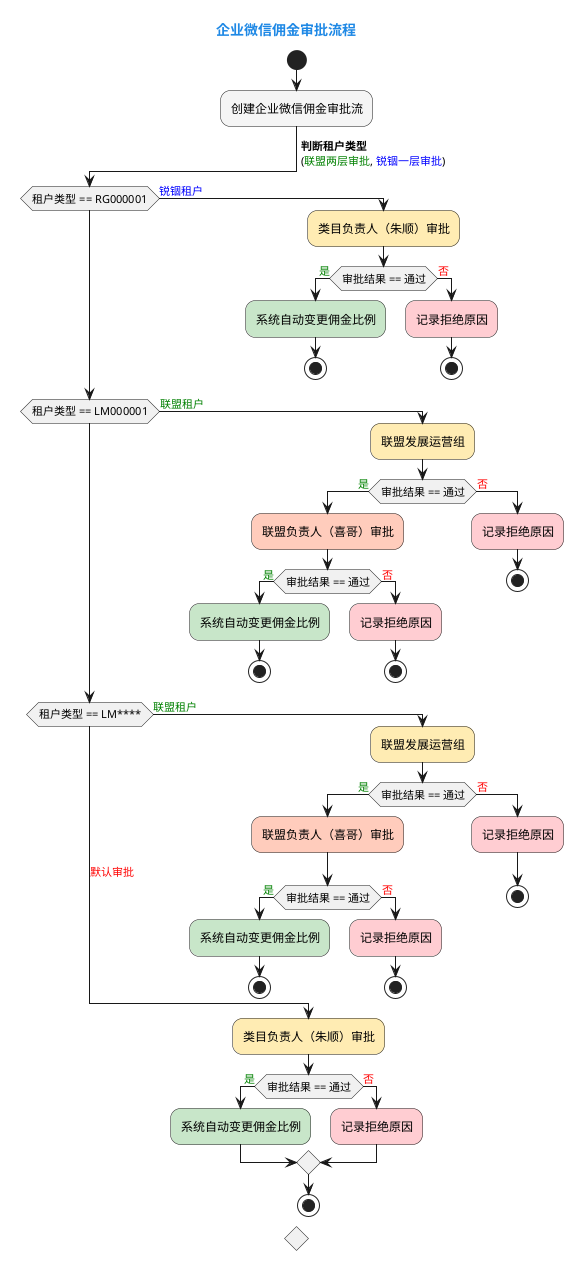 @startuml
!pragma useVerticalIf on
skinparam shadowing false
skinparam roundcorner 20
skinparam defaultFontName "Microsoft YaHei"
skinparam handwritten false

title <b><color:#1E88E5>企业微信佣金审批流程</color></b>

start
#F5F5F5:创建企业微信佣金审批流;
-> <b>判断租户类型</b>\n(<color:green>联盟两层审批</color>, <color:blue>锐锢一层审批</color>);

if (租户类型 == RG000001) then (<color:blue>锐锢租户</color>)
    #FFECB3:类目负责人（朱顺）审批;
    if (审批结果 == 通过) then (<color:green>是</color>)
        #C8E6C9:系统自动变更佣金比例;
        stop
    else (<color:red>否</color>)
        #FFCDD2:记录拒绝原因;
        stop
    endif

elseif (租户类型 == LM000001) then (<color:green>联盟租户</color>)
    #FFECB3:联盟发展运营组;
    if (审批结果 == 通过) then (<color:green>是</color>)
        #FFCCBC:联盟负责人（喜哥）审批;
        if (审批结果 == 通过) then (<color:green>是</color>)
            #C8E6C9:系统自动变更佣金比例;
            stop
        else (<color:red>否</color>)
            #FFCDD2:记录拒绝原因;
            stop
        endif
    else (<color:red>否</color>)
        #FFCDD2:记录拒绝原因;
        stop
    endif

elseif (租户类型 == LM****) then (<color:green>联盟租户</color>)
    #FFECB3:联盟发展运营组;
    if (审批结果 == 通过) then (<color:green>是</color>)
        #FFCCBC:联盟负责人（喜哥）审批;
        if (审批结果 == 通过) then (<color:green>是</color>)
            #C8E6C9:系统自动变更佣金比例;
            stop
        else (<color:red>否</color>)
            #FFCDD2:记录拒绝原因;
            stop
        endif
    else (<color:red>否</color>)
        #FFCDD2:记录拒绝原因;
        stop
    endif

else (<color:red>默认审批</color>)
     #FFECB3:类目负责人（朱顺）审批;
        if (审批结果 == 通过) then (<color:green>是</color>)
            #C8E6C9:系统自动变更佣金比例;
        else (<color:red>否</color>)
            #FFCDD2:记录拒绝原因;

        endif
    stop
endif


@enduml